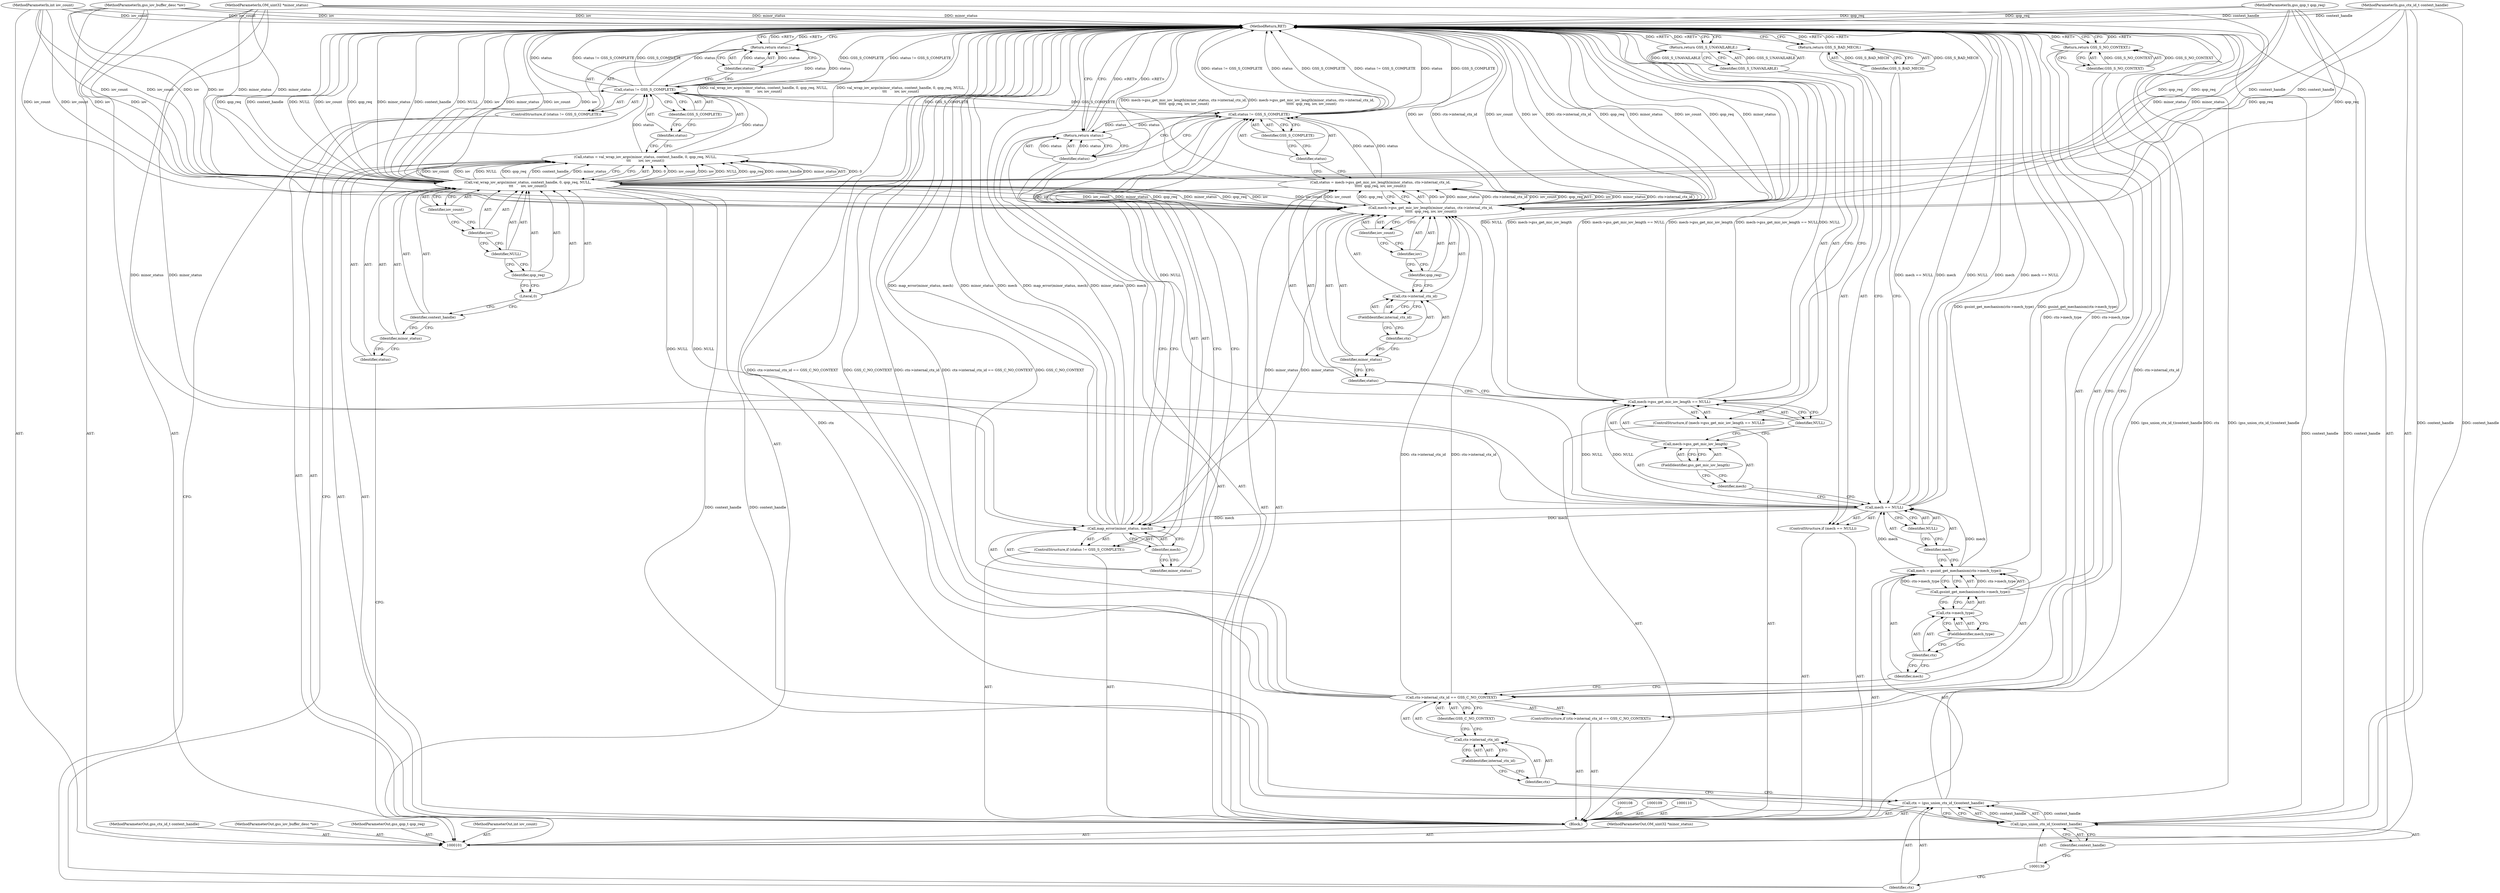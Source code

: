 digraph "0_krb5_56f7b1bc95a2a3eeb420e069e7655fb181ade5cf_18" {
"1000179" [label="(MethodReturn,RET)"];
"1000102" [label="(MethodParameterIn,OM_uint32 *minor_status)"];
"1000243" [label="(MethodParameterOut,OM_uint32 *minor_status)"];
"1000103" [label="(MethodParameterIn,gss_ctx_id_t context_handle)"];
"1000244" [label="(MethodParameterOut,gss_ctx_id_t context_handle)"];
"1000119" [label="(Identifier,iov)"];
"1000120" [label="(Identifier,iov_count)"];
"1000124" [label="(Identifier,GSS_S_COMPLETE)"];
"1000121" [label="(ControlStructure,if (status != GSS_S_COMPLETE))"];
"1000122" [label="(Call,status != GSS_S_COMPLETE)"];
"1000123" [label="(Identifier,status)"];
"1000125" [label="(Return,return status;)"];
"1000126" [label="(Identifier,status)"];
"1000129" [label="(Call,(gss_union_ctx_id_t)context_handle)"];
"1000131" [label="(Identifier,context_handle)"];
"1000127" [label="(Call,ctx = (gss_union_ctx_id_t)context_handle)"];
"1000128" [label="(Identifier,ctx)"];
"1000136" [label="(FieldIdentifier,internal_ctx_id)"];
"1000137" [label="(Identifier,GSS_C_NO_CONTEXT)"];
"1000132" [label="(ControlStructure,if (ctx->internal_ctx_id == GSS_C_NO_CONTEXT))"];
"1000133" [label="(Call,ctx->internal_ctx_id == GSS_C_NO_CONTEXT)"];
"1000134" [label="(Call,ctx->internal_ctx_id)"];
"1000135" [label="(Identifier,ctx)"];
"1000138" [label="(Return,return GSS_S_NO_CONTEXT;)"];
"1000139" [label="(Identifier,GSS_S_NO_CONTEXT)"];
"1000142" [label="(Call,gssint_get_mechanism(ctx->mech_type))"];
"1000143" [label="(Call,ctx->mech_type)"];
"1000144" [label="(Identifier,ctx)"];
"1000145" [label="(FieldIdentifier,mech_type)"];
"1000140" [label="(Call,mech = gssint_get_mechanism(ctx->mech_type))"];
"1000141" [label="(Identifier,mech)"];
"1000149" [label="(Identifier,NULL)"];
"1000146" [label="(ControlStructure,if (mech == NULL))"];
"1000147" [label="(Call,mech == NULL)"];
"1000148" [label="(Identifier,mech)"];
"1000105" [label="(MethodParameterIn,gss_iov_buffer_desc *iov)"];
"1000246" [label="(MethodParameterOut,gss_iov_buffer_desc *iov)"];
"1000104" [label="(MethodParameterIn,gss_qop_t qop_req)"];
"1000245" [label="(MethodParameterOut,gss_qop_t qop_req)"];
"1000150" [label="(Return,return GSS_S_BAD_MECH;)"];
"1000151" [label="(Identifier,GSS_S_BAD_MECH)"];
"1000156" [label="(FieldIdentifier,gss_get_mic_iov_length)"];
"1000152" [label="(ControlStructure,if (mech->gss_get_mic_iov_length == NULL))"];
"1000157" [label="(Identifier,NULL)"];
"1000153" [label="(Call,mech->gss_get_mic_iov_length == NULL)"];
"1000154" [label="(Call,mech->gss_get_mic_iov_length)"];
"1000155" [label="(Identifier,mech)"];
"1000158" [label="(Return,return GSS_S_UNAVAILABLE;)"];
"1000159" [label="(Identifier,GSS_S_UNAVAILABLE)"];
"1000162" [label="(Call,mech->gss_get_mic_iov_length(minor_status, ctx->internal_ctx_id,\n\t\t\t\t\t  qop_req, iov, iov_count))"];
"1000160" [label="(Call,status = mech->gss_get_mic_iov_length(minor_status, ctx->internal_ctx_id,\n\t\t\t\t\t  qop_req, iov, iov_count))"];
"1000161" [label="(Identifier,status)"];
"1000163" [label="(Identifier,minor_status)"];
"1000164" [label="(Call,ctx->internal_ctx_id)"];
"1000165" [label="(Identifier,ctx)"];
"1000166" [label="(FieldIdentifier,internal_ctx_id)"];
"1000168" [label="(Identifier,iov)"];
"1000169" [label="(Identifier,iov_count)"];
"1000167" [label="(Identifier,qop_req)"];
"1000173" [label="(Identifier,GSS_S_COMPLETE)"];
"1000170" [label="(ControlStructure,if (status != GSS_S_COMPLETE))"];
"1000171" [label="(Call,status != GSS_S_COMPLETE)"];
"1000172" [label="(Identifier,status)"];
"1000174" [label="(Call,map_error(minor_status, mech))"];
"1000175" [label="(Identifier,minor_status)"];
"1000176" [label="(Identifier,mech)"];
"1000178" [label="(Identifier,status)"];
"1000177" [label="(Return,return status;)"];
"1000106" [label="(MethodParameterIn,int iov_count)"];
"1000247" [label="(MethodParameterOut,int iov_count)"];
"1000107" [label="(Block,)"];
"1000113" [label="(Call,val_wrap_iov_args(minor_status, context_handle, 0, qop_req, NULL,\n\t\t\t       iov, iov_count))"];
"1000114" [label="(Identifier,minor_status)"];
"1000111" [label="(Call,status = val_wrap_iov_args(minor_status, context_handle, 0, qop_req, NULL,\n\t\t\t       iov, iov_count))"];
"1000112" [label="(Identifier,status)"];
"1000115" [label="(Identifier,context_handle)"];
"1000116" [label="(Literal,0)"];
"1000117" [label="(Identifier,qop_req)"];
"1000118" [label="(Identifier,NULL)"];
"1000179" -> "1000101"  [label="AST: "];
"1000179" -> "1000125"  [label="CFG: "];
"1000179" -> "1000138"  [label="CFG: "];
"1000179" -> "1000150"  [label="CFG: "];
"1000179" -> "1000158"  [label="CFG: "];
"1000179" -> "1000177"  [label="CFG: "];
"1000125" -> "1000179"  [label="DDG: <RET>"];
"1000113" -> "1000179"  [label="DDG: qop_req"];
"1000113" -> "1000179"  [label="DDG: context_handle"];
"1000113" -> "1000179"  [label="DDG: NULL"];
"1000113" -> "1000179"  [label="DDG: iov"];
"1000113" -> "1000179"  [label="DDG: minor_status"];
"1000113" -> "1000179"  [label="DDG: iov_count"];
"1000162" -> "1000179"  [label="DDG: iov_count"];
"1000162" -> "1000179"  [label="DDG: iov"];
"1000162" -> "1000179"  [label="DDG: ctx->internal_ctx_id"];
"1000162" -> "1000179"  [label="DDG: qop_req"];
"1000162" -> "1000179"  [label="DDG: minor_status"];
"1000153" -> "1000179"  [label="DDG: NULL"];
"1000153" -> "1000179"  [label="DDG: mech->gss_get_mic_iov_length"];
"1000153" -> "1000179"  [label="DDG: mech->gss_get_mic_iov_length == NULL"];
"1000104" -> "1000179"  [label="DDG: qop_req"];
"1000105" -> "1000179"  [label="DDG: iov"];
"1000122" -> "1000179"  [label="DDG: status"];
"1000122" -> "1000179"  [label="DDG: status != GSS_S_COMPLETE"];
"1000122" -> "1000179"  [label="DDG: GSS_S_COMPLETE"];
"1000127" -> "1000179"  [label="DDG: ctx"];
"1000127" -> "1000179"  [label="DDG: (gss_union_ctx_id_t)context_handle"];
"1000171" -> "1000179"  [label="DDG: status"];
"1000171" -> "1000179"  [label="DDG: GSS_S_COMPLETE"];
"1000171" -> "1000179"  [label="DDG: status != GSS_S_COMPLETE"];
"1000140" -> "1000179"  [label="DDG: gssint_get_mechanism(ctx->mech_type)"];
"1000103" -> "1000179"  [label="DDG: context_handle"];
"1000133" -> "1000179"  [label="DDG: ctx->internal_ctx_id"];
"1000133" -> "1000179"  [label="DDG: ctx->internal_ctx_id == GSS_C_NO_CONTEXT"];
"1000133" -> "1000179"  [label="DDG: GSS_C_NO_CONTEXT"];
"1000147" -> "1000179"  [label="DDG: NULL"];
"1000147" -> "1000179"  [label="DDG: mech"];
"1000147" -> "1000179"  [label="DDG: mech == NULL"];
"1000174" -> "1000179"  [label="DDG: mech"];
"1000174" -> "1000179"  [label="DDG: map_error(minor_status, mech)"];
"1000174" -> "1000179"  [label="DDG: minor_status"];
"1000102" -> "1000179"  [label="DDG: minor_status"];
"1000111" -> "1000179"  [label="DDG: val_wrap_iov_args(minor_status, context_handle, 0, qop_req, NULL,\n\t\t\t       iov, iov_count)"];
"1000142" -> "1000179"  [label="DDG: ctx->mech_type"];
"1000160" -> "1000179"  [label="DDG: mech->gss_get_mic_iov_length(minor_status, ctx->internal_ctx_id,\n\t\t\t\t\t  qop_req, iov, iov_count)"];
"1000106" -> "1000179"  [label="DDG: iov_count"];
"1000129" -> "1000179"  [label="DDG: context_handle"];
"1000158" -> "1000179"  [label="DDG: <RET>"];
"1000138" -> "1000179"  [label="DDG: <RET>"];
"1000177" -> "1000179"  [label="DDG: <RET>"];
"1000150" -> "1000179"  [label="DDG: <RET>"];
"1000102" -> "1000101"  [label="AST: "];
"1000102" -> "1000179"  [label="DDG: minor_status"];
"1000102" -> "1000113"  [label="DDG: minor_status"];
"1000102" -> "1000162"  [label="DDG: minor_status"];
"1000102" -> "1000174"  [label="DDG: minor_status"];
"1000243" -> "1000101"  [label="AST: "];
"1000103" -> "1000101"  [label="AST: "];
"1000103" -> "1000179"  [label="DDG: context_handle"];
"1000103" -> "1000113"  [label="DDG: context_handle"];
"1000103" -> "1000129"  [label="DDG: context_handle"];
"1000244" -> "1000101"  [label="AST: "];
"1000119" -> "1000113"  [label="AST: "];
"1000119" -> "1000118"  [label="CFG: "];
"1000120" -> "1000119"  [label="CFG: "];
"1000120" -> "1000113"  [label="AST: "];
"1000120" -> "1000119"  [label="CFG: "];
"1000113" -> "1000120"  [label="CFG: "];
"1000124" -> "1000122"  [label="AST: "];
"1000124" -> "1000123"  [label="CFG: "];
"1000122" -> "1000124"  [label="CFG: "];
"1000121" -> "1000107"  [label="AST: "];
"1000122" -> "1000121"  [label="AST: "];
"1000125" -> "1000121"  [label="AST: "];
"1000122" -> "1000121"  [label="AST: "];
"1000122" -> "1000124"  [label="CFG: "];
"1000123" -> "1000122"  [label="AST: "];
"1000124" -> "1000122"  [label="AST: "];
"1000126" -> "1000122"  [label="CFG: "];
"1000128" -> "1000122"  [label="CFG: "];
"1000122" -> "1000179"  [label="DDG: status"];
"1000122" -> "1000179"  [label="DDG: status != GSS_S_COMPLETE"];
"1000122" -> "1000179"  [label="DDG: GSS_S_COMPLETE"];
"1000111" -> "1000122"  [label="DDG: status"];
"1000122" -> "1000125"  [label="DDG: status"];
"1000122" -> "1000171"  [label="DDG: GSS_S_COMPLETE"];
"1000123" -> "1000122"  [label="AST: "];
"1000123" -> "1000111"  [label="CFG: "];
"1000124" -> "1000123"  [label="CFG: "];
"1000125" -> "1000121"  [label="AST: "];
"1000125" -> "1000126"  [label="CFG: "];
"1000126" -> "1000125"  [label="AST: "];
"1000179" -> "1000125"  [label="CFG: "];
"1000125" -> "1000179"  [label="DDG: <RET>"];
"1000126" -> "1000125"  [label="DDG: status"];
"1000122" -> "1000125"  [label="DDG: status"];
"1000126" -> "1000125"  [label="AST: "];
"1000126" -> "1000122"  [label="CFG: "];
"1000125" -> "1000126"  [label="CFG: "];
"1000126" -> "1000125"  [label="DDG: status"];
"1000129" -> "1000127"  [label="AST: "];
"1000129" -> "1000131"  [label="CFG: "];
"1000130" -> "1000129"  [label="AST: "];
"1000131" -> "1000129"  [label="AST: "];
"1000127" -> "1000129"  [label="CFG: "];
"1000129" -> "1000179"  [label="DDG: context_handle"];
"1000129" -> "1000127"  [label="DDG: context_handle"];
"1000113" -> "1000129"  [label="DDG: context_handle"];
"1000103" -> "1000129"  [label="DDG: context_handle"];
"1000131" -> "1000129"  [label="AST: "];
"1000131" -> "1000130"  [label="CFG: "];
"1000129" -> "1000131"  [label="CFG: "];
"1000127" -> "1000107"  [label="AST: "];
"1000127" -> "1000129"  [label="CFG: "];
"1000128" -> "1000127"  [label="AST: "];
"1000129" -> "1000127"  [label="AST: "];
"1000135" -> "1000127"  [label="CFG: "];
"1000127" -> "1000179"  [label="DDG: ctx"];
"1000127" -> "1000179"  [label="DDG: (gss_union_ctx_id_t)context_handle"];
"1000129" -> "1000127"  [label="DDG: context_handle"];
"1000128" -> "1000127"  [label="AST: "];
"1000128" -> "1000122"  [label="CFG: "];
"1000130" -> "1000128"  [label="CFG: "];
"1000136" -> "1000134"  [label="AST: "];
"1000136" -> "1000135"  [label="CFG: "];
"1000134" -> "1000136"  [label="CFG: "];
"1000137" -> "1000133"  [label="AST: "];
"1000137" -> "1000134"  [label="CFG: "];
"1000133" -> "1000137"  [label="CFG: "];
"1000132" -> "1000107"  [label="AST: "];
"1000133" -> "1000132"  [label="AST: "];
"1000138" -> "1000132"  [label="AST: "];
"1000133" -> "1000132"  [label="AST: "];
"1000133" -> "1000137"  [label="CFG: "];
"1000134" -> "1000133"  [label="AST: "];
"1000137" -> "1000133"  [label="AST: "];
"1000139" -> "1000133"  [label="CFG: "];
"1000141" -> "1000133"  [label="CFG: "];
"1000133" -> "1000179"  [label="DDG: ctx->internal_ctx_id"];
"1000133" -> "1000179"  [label="DDG: ctx->internal_ctx_id == GSS_C_NO_CONTEXT"];
"1000133" -> "1000179"  [label="DDG: GSS_C_NO_CONTEXT"];
"1000133" -> "1000162"  [label="DDG: ctx->internal_ctx_id"];
"1000134" -> "1000133"  [label="AST: "];
"1000134" -> "1000136"  [label="CFG: "];
"1000135" -> "1000134"  [label="AST: "];
"1000136" -> "1000134"  [label="AST: "];
"1000137" -> "1000134"  [label="CFG: "];
"1000135" -> "1000134"  [label="AST: "];
"1000135" -> "1000127"  [label="CFG: "];
"1000136" -> "1000135"  [label="CFG: "];
"1000138" -> "1000132"  [label="AST: "];
"1000138" -> "1000139"  [label="CFG: "];
"1000139" -> "1000138"  [label="AST: "];
"1000179" -> "1000138"  [label="CFG: "];
"1000138" -> "1000179"  [label="DDG: <RET>"];
"1000139" -> "1000138"  [label="DDG: GSS_S_NO_CONTEXT"];
"1000139" -> "1000138"  [label="AST: "];
"1000139" -> "1000133"  [label="CFG: "];
"1000138" -> "1000139"  [label="CFG: "];
"1000139" -> "1000138"  [label="DDG: GSS_S_NO_CONTEXT"];
"1000142" -> "1000140"  [label="AST: "];
"1000142" -> "1000143"  [label="CFG: "];
"1000143" -> "1000142"  [label="AST: "];
"1000140" -> "1000142"  [label="CFG: "];
"1000142" -> "1000179"  [label="DDG: ctx->mech_type"];
"1000142" -> "1000140"  [label="DDG: ctx->mech_type"];
"1000143" -> "1000142"  [label="AST: "];
"1000143" -> "1000145"  [label="CFG: "];
"1000144" -> "1000143"  [label="AST: "];
"1000145" -> "1000143"  [label="AST: "];
"1000142" -> "1000143"  [label="CFG: "];
"1000144" -> "1000143"  [label="AST: "];
"1000144" -> "1000141"  [label="CFG: "];
"1000145" -> "1000144"  [label="CFG: "];
"1000145" -> "1000143"  [label="AST: "];
"1000145" -> "1000144"  [label="CFG: "];
"1000143" -> "1000145"  [label="CFG: "];
"1000140" -> "1000107"  [label="AST: "];
"1000140" -> "1000142"  [label="CFG: "];
"1000141" -> "1000140"  [label="AST: "];
"1000142" -> "1000140"  [label="AST: "];
"1000148" -> "1000140"  [label="CFG: "];
"1000140" -> "1000179"  [label="DDG: gssint_get_mechanism(ctx->mech_type)"];
"1000142" -> "1000140"  [label="DDG: ctx->mech_type"];
"1000140" -> "1000147"  [label="DDG: mech"];
"1000141" -> "1000140"  [label="AST: "];
"1000141" -> "1000133"  [label="CFG: "];
"1000144" -> "1000141"  [label="CFG: "];
"1000149" -> "1000147"  [label="AST: "];
"1000149" -> "1000148"  [label="CFG: "];
"1000147" -> "1000149"  [label="CFG: "];
"1000146" -> "1000107"  [label="AST: "];
"1000147" -> "1000146"  [label="AST: "];
"1000150" -> "1000146"  [label="AST: "];
"1000147" -> "1000146"  [label="AST: "];
"1000147" -> "1000149"  [label="CFG: "];
"1000148" -> "1000147"  [label="AST: "];
"1000149" -> "1000147"  [label="AST: "];
"1000151" -> "1000147"  [label="CFG: "];
"1000155" -> "1000147"  [label="CFG: "];
"1000147" -> "1000179"  [label="DDG: NULL"];
"1000147" -> "1000179"  [label="DDG: mech"];
"1000147" -> "1000179"  [label="DDG: mech == NULL"];
"1000140" -> "1000147"  [label="DDG: mech"];
"1000113" -> "1000147"  [label="DDG: NULL"];
"1000147" -> "1000153"  [label="DDG: NULL"];
"1000147" -> "1000174"  [label="DDG: mech"];
"1000148" -> "1000147"  [label="AST: "];
"1000148" -> "1000140"  [label="CFG: "];
"1000149" -> "1000148"  [label="CFG: "];
"1000105" -> "1000101"  [label="AST: "];
"1000105" -> "1000179"  [label="DDG: iov"];
"1000105" -> "1000113"  [label="DDG: iov"];
"1000105" -> "1000162"  [label="DDG: iov"];
"1000246" -> "1000101"  [label="AST: "];
"1000104" -> "1000101"  [label="AST: "];
"1000104" -> "1000179"  [label="DDG: qop_req"];
"1000104" -> "1000113"  [label="DDG: qop_req"];
"1000104" -> "1000162"  [label="DDG: qop_req"];
"1000245" -> "1000101"  [label="AST: "];
"1000150" -> "1000146"  [label="AST: "];
"1000150" -> "1000151"  [label="CFG: "];
"1000151" -> "1000150"  [label="AST: "];
"1000179" -> "1000150"  [label="CFG: "];
"1000150" -> "1000179"  [label="DDG: <RET>"];
"1000151" -> "1000150"  [label="DDG: GSS_S_BAD_MECH"];
"1000151" -> "1000150"  [label="AST: "];
"1000151" -> "1000147"  [label="CFG: "];
"1000150" -> "1000151"  [label="CFG: "];
"1000151" -> "1000150"  [label="DDG: GSS_S_BAD_MECH"];
"1000156" -> "1000154"  [label="AST: "];
"1000156" -> "1000155"  [label="CFG: "];
"1000154" -> "1000156"  [label="CFG: "];
"1000152" -> "1000107"  [label="AST: "];
"1000153" -> "1000152"  [label="AST: "];
"1000158" -> "1000152"  [label="AST: "];
"1000157" -> "1000153"  [label="AST: "];
"1000157" -> "1000154"  [label="CFG: "];
"1000153" -> "1000157"  [label="CFG: "];
"1000153" -> "1000152"  [label="AST: "];
"1000153" -> "1000157"  [label="CFG: "];
"1000154" -> "1000153"  [label="AST: "];
"1000157" -> "1000153"  [label="AST: "];
"1000159" -> "1000153"  [label="CFG: "];
"1000161" -> "1000153"  [label="CFG: "];
"1000153" -> "1000179"  [label="DDG: NULL"];
"1000153" -> "1000179"  [label="DDG: mech->gss_get_mic_iov_length"];
"1000153" -> "1000179"  [label="DDG: mech->gss_get_mic_iov_length == NULL"];
"1000147" -> "1000153"  [label="DDG: NULL"];
"1000154" -> "1000153"  [label="AST: "];
"1000154" -> "1000156"  [label="CFG: "];
"1000155" -> "1000154"  [label="AST: "];
"1000156" -> "1000154"  [label="AST: "];
"1000157" -> "1000154"  [label="CFG: "];
"1000155" -> "1000154"  [label="AST: "];
"1000155" -> "1000147"  [label="CFG: "];
"1000156" -> "1000155"  [label="CFG: "];
"1000158" -> "1000152"  [label="AST: "];
"1000158" -> "1000159"  [label="CFG: "];
"1000159" -> "1000158"  [label="AST: "];
"1000179" -> "1000158"  [label="CFG: "];
"1000158" -> "1000179"  [label="DDG: <RET>"];
"1000159" -> "1000158"  [label="DDG: GSS_S_UNAVAILABLE"];
"1000159" -> "1000158"  [label="AST: "];
"1000159" -> "1000153"  [label="CFG: "];
"1000158" -> "1000159"  [label="CFG: "];
"1000159" -> "1000158"  [label="DDG: GSS_S_UNAVAILABLE"];
"1000162" -> "1000160"  [label="AST: "];
"1000162" -> "1000169"  [label="CFG: "];
"1000163" -> "1000162"  [label="AST: "];
"1000164" -> "1000162"  [label="AST: "];
"1000167" -> "1000162"  [label="AST: "];
"1000168" -> "1000162"  [label="AST: "];
"1000169" -> "1000162"  [label="AST: "];
"1000160" -> "1000162"  [label="CFG: "];
"1000162" -> "1000179"  [label="DDG: iov_count"];
"1000162" -> "1000179"  [label="DDG: iov"];
"1000162" -> "1000179"  [label="DDG: ctx->internal_ctx_id"];
"1000162" -> "1000179"  [label="DDG: qop_req"];
"1000162" -> "1000179"  [label="DDG: minor_status"];
"1000162" -> "1000160"  [label="DDG: iov"];
"1000162" -> "1000160"  [label="DDG: minor_status"];
"1000162" -> "1000160"  [label="DDG: ctx->internal_ctx_id"];
"1000162" -> "1000160"  [label="DDG: iov_count"];
"1000162" -> "1000160"  [label="DDG: qop_req"];
"1000113" -> "1000162"  [label="DDG: minor_status"];
"1000113" -> "1000162"  [label="DDG: qop_req"];
"1000113" -> "1000162"  [label="DDG: iov"];
"1000113" -> "1000162"  [label="DDG: iov_count"];
"1000102" -> "1000162"  [label="DDG: minor_status"];
"1000133" -> "1000162"  [label="DDG: ctx->internal_ctx_id"];
"1000104" -> "1000162"  [label="DDG: qop_req"];
"1000105" -> "1000162"  [label="DDG: iov"];
"1000106" -> "1000162"  [label="DDG: iov_count"];
"1000162" -> "1000174"  [label="DDG: minor_status"];
"1000160" -> "1000107"  [label="AST: "];
"1000160" -> "1000162"  [label="CFG: "];
"1000161" -> "1000160"  [label="AST: "];
"1000162" -> "1000160"  [label="AST: "];
"1000172" -> "1000160"  [label="CFG: "];
"1000160" -> "1000179"  [label="DDG: mech->gss_get_mic_iov_length(minor_status, ctx->internal_ctx_id,\n\t\t\t\t\t  qop_req, iov, iov_count)"];
"1000162" -> "1000160"  [label="DDG: iov"];
"1000162" -> "1000160"  [label="DDG: minor_status"];
"1000162" -> "1000160"  [label="DDG: ctx->internal_ctx_id"];
"1000162" -> "1000160"  [label="DDG: iov_count"];
"1000162" -> "1000160"  [label="DDG: qop_req"];
"1000160" -> "1000171"  [label="DDG: status"];
"1000161" -> "1000160"  [label="AST: "];
"1000161" -> "1000153"  [label="CFG: "];
"1000163" -> "1000161"  [label="CFG: "];
"1000163" -> "1000162"  [label="AST: "];
"1000163" -> "1000161"  [label="CFG: "];
"1000165" -> "1000163"  [label="CFG: "];
"1000164" -> "1000162"  [label="AST: "];
"1000164" -> "1000166"  [label="CFG: "];
"1000165" -> "1000164"  [label="AST: "];
"1000166" -> "1000164"  [label="AST: "];
"1000167" -> "1000164"  [label="CFG: "];
"1000165" -> "1000164"  [label="AST: "];
"1000165" -> "1000163"  [label="CFG: "];
"1000166" -> "1000165"  [label="CFG: "];
"1000166" -> "1000164"  [label="AST: "];
"1000166" -> "1000165"  [label="CFG: "];
"1000164" -> "1000166"  [label="CFG: "];
"1000168" -> "1000162"  [label="AST: "];
"1000168" -> "1000167"  [label="CFG: "];
"1000169" -> "1000168"  [label="CFG: "];
"1000169" -> "1000162"  [label="AST: "];
"1000169" -> "1000168"  [label="CFG: "];
"1000162" -> "1000169"  [label="CFG: "];
"1000167" -> "1000162"  [label="AST: "];
"1000167" -> "1000164"  [label="CFG: "];
"1000168" -> "1000167"  [label="CFG: "];
"1000173" -> "1000171"  [label="AST: "];
"1000173" -> "1000172"  [label="CFG: "];
"1000171" -> "1000173"  [label="CFG: "];
"1000170" -> "1000107"  [label="AST: "];
"1000171" -> "1000170"  [label="AST: "];
"1000174" -> "1000170"  [label="AST: "];
"1000171" -> "1000170"  [label="AST: "];
"1000171" -> "1000173"  [label="CFG: "];
"1000172" -> "1000171"  [label="AST: "];
"1000173" -> "1000171"  [label="AST: "];
"1000175" -> "1000171"  [label="CFG: "];
"1000178" -> "1000171"  [label="CFG: "];
"1000171" -> "1000179"  [label="DDG: status"];
"1000171" -> "1000179"  [label="DDG: GSS_S_COMPLETE"];
"1000171" -> "1000179"  [label="DDG: status != GSS_S_COMPLETE"];
"1000160" -> "1000171"  [label="DDG: status"];
"1000122" -> "1000171"  [label="DDG: GSS_S_COMPLETE"];
"1000171" -> "1000177"  [label="DDG: status"];
"1000172" -> "1000171"  [label="AST: "];
"1000172" -> "1000160"  [label="CFG: "];
"1000173" -> "1000172"  [label="CFG: "];
"1000174" -> "1000170"  [label="AST: "];
"1000174" -> "1000176"  [label="CFG: "];
"1000175" -> "1000174"  [label="AST: "];
"1000176" -> "1000174"  [label="AST: "];
"1000178" -> "1000174"  [label="CFG: "];
"1000174" -> "1000179"  [label="DDG: mech"];
"1000174" -> "1000179"  [label="DDG: map_error(minor_status, mech)"];
"1000174" -> "1000179"  [label="DDG: minor_status"];
"1000162" -> "1000174"  [label="DDG: minor_status"];
"1000102" -> "1000174"  [label="DDG: minor_status"];
"1000147" -> "1000174"  [label="DDG: mech"];
"1000175" -> "1000174"  [label="AST: "];
"1000175" -> "1000171"  [label="CFG: "];
"1000176" -> "1000175"  [label="CFG: "];
"1000176" -> "1000174"  [label="AST: "];
"1000176" -> "1000175"  [label="CFG: "];
"1000174" -> "1000176"  [label="CFG: "];
"1000178" -> "1000177"  [label="AST: "];
"1000178" -> "1000174"  [label="CFG: "];
"1000178" -> "1000171"  [label="CFG: "];
"1000177" -> "1000178"  [label="CFG: "];
"1000178" -> "1000177"  [label="DDG: status"];
"1000177" -> "1000107"  [label="AST: "];
"1000177" -> "1000178"  [label="CFG: "];
"1000178" -> "1000177"  [label="AST: "];
"1000179" -> "1000177"  [label="CFG: "];
"1000177" -> "1000179"  [label="DDG: <RET>"];
"1000178" -> "1000177"  [label="DDG: status"];
"1000171" -> "1000177"  [label="DDG: status"];
"1000106" -> "1000101"  [label="AST: "];
"1000106" -> "1000179"  [label="DDG: iov_count"];
"1000106" -> "1000113"  [label="DDG: iov_count"];
"1000106" -> "1000162"  [label="DDG: iov_count"];
"1000247" -> "1000101"  [label="AST: "];
"1000107" -> "1000101"  [label="AST: "];
"1000108" -> "1000107"  [label="AST: "];
"1000109" -> "1000107"  [label="AST: "];
"1000110" -> "1000107"  [label="AST: "];
"1000111" -> "1000107"  [label="AST: "];
"1000121" -> "1000107"  [label="AST: "];
"1000127" -> "1000107"  [label="AST: "];
"1000132" -> "1000107"  [label="AST: "];
"1000140" -> "1000107"  [label="AST: "];
"1000146" -> "1000107"  [label="AST: "];
"1000152" -> "1000107"  [label="AST: "];
"1000160" -> "1000107"  [label="AST: "];
"1000170" -> "1000107"  [label="AST: "];
"1000177" -> "1000107"  [label="AST: "];
"1000113" -> "1000111"  [label="AST: "];
"1000113" -> "1000120"  [label="CFG: "];
"1000114" -> "1000113"  [label="AST: "];
"1000115" -> "1000113"  [label="AST: "];
"1000116" -> "1000113"  [label="AST: "];
"1000117" -> "1000113"  [label="AST: "];
"1000118" -> "1000113"  [label="AST: "];
"1000119" -> "1000113"  [label="AST: "];
"1000120" -> "1000113"  [label="AST: "];
"1000111" -> "1000113"  [label="CFG: "];
"1000113" -> "1000179"  [label="DDG: qop_req"];
"1000113" -> "1000179"  [label="DDG: context_handle"];
"1000113" -> "1000179"  [label="DDG: NULL"];
"1000113" -> "1000179"  [label="DDG: iov"];
"1000113" -> "1000179"  [label="DDG: minor_status"];
"1000113" -> "1000179"  [label="DDG: iov_count"];
"1000113" -> "1000111"  [label="DDG: 0"];
"1000113" -> "1000111"  [label="DDG: iov_count"];
"1000113" -> "1000111"  [label="DDG: iov"];
"1000113" -> "1000111"  [label="DDG: NULL"];
"1000113" -> "1000111"  [label="DDG: qop_req"];
"1000113" -> "1000111"  [label="DDG: context_handle"];
"1000113" -> "1000111"  [label="DDG: minor_status"];
"1000102" -> "1000113"  [label="DDG: minor_status"];
"1000103" -> "1000113"  [label="DDG: context_handle"];
"1000104" -> "1000113"  [label="DDG: qop_req"];
"1000105" -> "1000113"  [label="DDG: iov"];
"1000106" -> "1000113"  [label="DDG: iov_count"];
"1000113" -> "1000129"  [label="DDG: context_handle"];
"1000113" -> "1000147"  [label="DDG: NULL"];
"1000113" -> "1000162"  [label="DDG: minor_status"];
"1000113" -> "1000162"  [label="DDG: qop_req"];
"1000113" -> "1000162"  [label="DDG: iov"];
"1000113" -> "1000162"  [label="DDG: iov_count"];
"1000114" -> "1000113"  [label="AST: "];
"1000114" -> "1000112"  [label="CFG: "];
"1000115" -> "1000114"  [label="CFG: "];
"1000111" -> "1000107"  [label="AST: "];
"1000111" -> "1000113"  [label="CFG: "];
"1000112" -> "1000111"  [label="AST: "];
"1000113" -> "1000111"  [label="AST: "];
"1000123" -> "1000111"  [label="CFG: "];
"1000111" -> "1000179"  [label="DDG: val_wrap_iov_args(minor_status, context_handle, 0, qop_req, NULL,\n\t\t\t       iov, iov_count)"];
"1000113" -> "1000111"  [label="DDG: 0"];
"1000113" -> "1000111"  [label="DDG: iov_count"];
"1000113" -> "1000111"  [label="DDG: iov"];
"1000113" -> "1000111"  [label="DDG: NULL"];
"1000113" -> "1000111"  [label="DDG: qop_req"];
"1000113" -> "1000111"  [label="DDG: context_handle"];
"1000113" -> "1000111"  [label="DDG: minor_status"];
"1000111" -> "1000122"  [label="DDG: status"];
"1000112" -> "1000111"  [label="AST: "];
"1000112" -> "1000101"  [label="CFG: "];
"1000114" -> "1000112"  [label="CFG: "];
"1000115" -> "1000113"  [label="AST: "];
"1000115" -> "1000114"  [label="CFG: "];
"1000116" -> "1000115"  [label="CFG: "];
"1000116" -> "1000113"  [label="AST: "];
"1000116" -> "1000115"  [label="CFG: "];
"1000117" -> "1000116"  [label="CFG: "];
"1000117" -> "1000113"  [label="AST: "];
"1000117" -> "1000116"  [label="CFG: "];
"1000118" -> "1000117"  [label="CFG: "];
"1000118" -> "1000113"  [label="AST: "];
"1000118" -> "1000117"  [label="CFG: "];
"1000119" -> "1000118"  [label="CFG: "];
}
